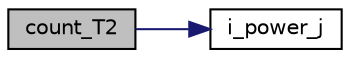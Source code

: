 digraph "count_T2"
{
  edge [fontname="Helvetica",fontsize="10",labelfontname="Helvetica",labelfontsize="10"];
  node [fontname="Helvetica",fontsize="10",shape=record];
  rankdir="LR";
  Node2564 [label="count_T2",height=0.2,width=0.4,color="black", fillcolor="grey75", style="filled", fontcolor="black"];
  Node2564 -> Node2565 [color="midnightblue",fontsize="10",style="solid",fontname="Helvetica"];
  Node2565 [label="i_power_j",height=0.2,width=0.4,color="black", fillcolor="white", style="filled",URL="$de/dc5/algebra__and__number__theory_8h.html#a39b321523e8957d701618bb5cac542b5"];
}
